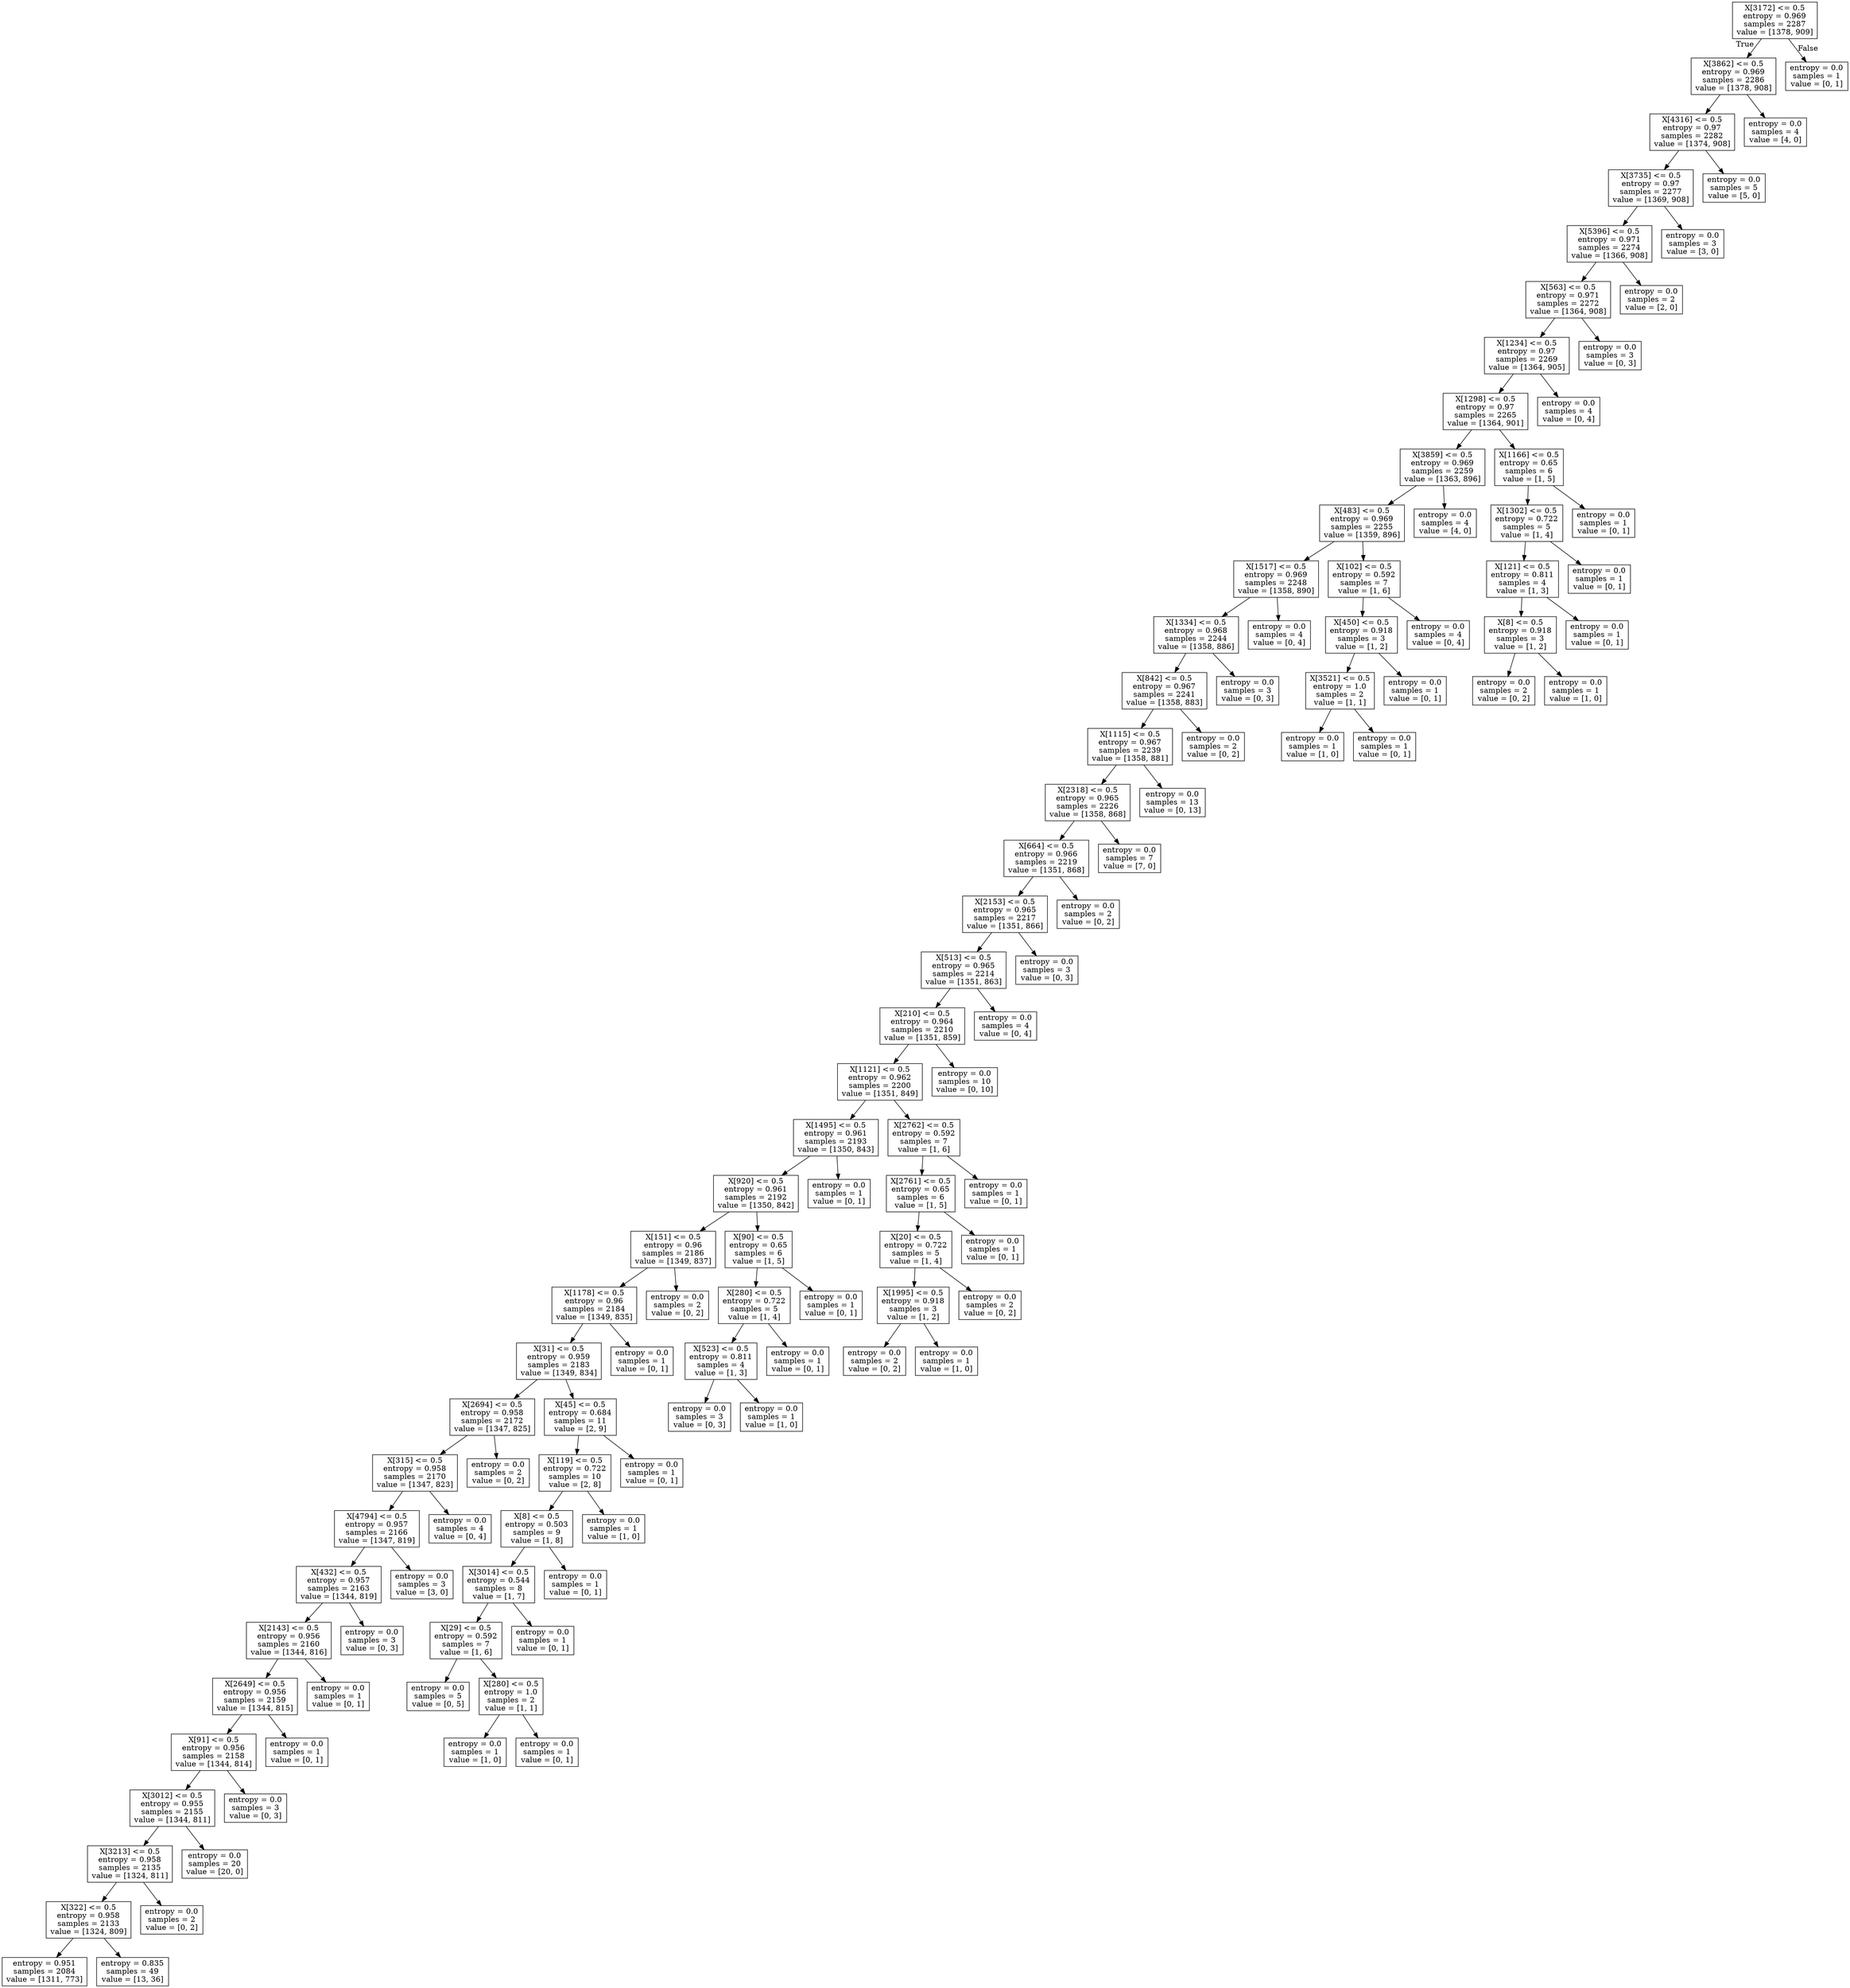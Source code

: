 digraph Tree {
node [shape=box] ;
0 [label="X[3172] <= 0.5\nentropy = 0.969\nsamples = 2287\nvalue = [1378, 909]"] ;
1 [label="X[3862] <= 0.5\nentropy = 0.969\nsamples = 2286\nvalue = [1378, 908]"] ;
0 -> 1 [labeldistance=2.5, labelangle=45, headlabel="True"] ;
2 [label="X[4316] <= 0.5\nentropy = 0.97\nsamples = 2282\nvalue = [1374, 908]"] ;
1 -> 2 ;
3 [label="X[3735] <= 0.5\nentropy = 0.97\nsamples = 2277\nvalue = [1369, 908]"] ;
2 -> 3 ;
4 [label="X[5396] <= 0.5\nentropy = 0.971\nsamples = 2274\nvalue = [1366, 908]"] ;
3 -> 4 ;
5 [label="X[563] <= 0.5\nentropy = 0.971\nsamples = 2272\nvalue = [1364, 908]"] ;
4 -> 5 ;
6 [label="X[1234] <= 0.5\nentropy = 0.97\nsamples = 2269\nvalue = [1364, 905]"] ;
5 -> 6 ;
7 [label="X[1298] <= 0.5\nentropy = 0.97\nsamples = 2265\nvalue = [1364, 901]"] ;
6 -> 7 ;
8 [label="X[3859] <= 0.5\nentropy = 0.969\nsamples = 2259\nvalue = [1363, 896]"] ;
7 -> 8 ;
9 [label="X[483] <= 0.5\nentropy = 0.969\nsamples = 2255\nvalue = [1359, 896]"] ;
8 -> 9 ;
10 [label="X[1517] <= 0.5\nentropy = 0.969\nsamples = 2248\nvalue = [1358, 890]"] ;
9 -> 10 ;
11 [label="X[1334] <= 0.5\nentropy = 0.968\nsamples = 2244\nvalue = [1358, 886]"] ;
10 -> 11 ;
12 [label="X[842] <= 0.5\nentropy = 0.967\nsamples = 2241\nvalue = [1358, 883]"] ;
11 -> 12 ;
13 [label="X[1115] <= 0.5\nentropy = 0.967\nsamples = 2239\nvalue = [1358, 881]"] ;
12 -> 13 ;
14 [label="X[2318] <= 0.5\nentropy = 0.965\nsamples = 2226\nvalue = [1358, 868]"] ;
13 -> 14 ;
15 [label="X[664] <= 0.5\nentropy = 0.966\nsamples = 2219\nvalue = [1351, 868]"] ;
14 -> 15 ;
16 [label="X[2153] <= 0.5\nentropy = 0.965\nsamples = 2217\nvalue = [1351, 866]"] ;
15 -> 16 ;
17 [label="X[513] <= 0.5\nentropy = 0.965\nsamples = 2214\nvalue = [1351, 863]"] ;
16 -> 17 ;
18 [label="X[210] <= 0.5\nentropy = 0.964\nsamples = 2210\nvalue = [1351, 859]"] ;
17 -> 18 ;
19 [label="X[1121] <= 0.5\nentropy = 0.962\nsamples = 2200\nvalue = [1351, 849]"] ;
18 -> 19 ;
20 [label="X[1495] <= 0.5\nentropy = 0.961\nsamples = 2193\nvalue = [1350, 843]"] ;
19 -> 20 ;
21 [label="X[920] <= 0.5\nentropy = 0.961\nsamples = 2192\nvalue = [1350, 842]"] ;
20 -> 21 ;
22 [label="X[151] <= 0.5\nentropy = 0.96\nsamples = 2186\nvalue = [1349, 837]"] ;
21 -> 22 ;
23 [label="X[1178] <= 0.5\nentropy = 0.96\nsamples = 2184\nvalue = [1349, 835]"] ;
22 -> 23 ;
24 [label="X[31] <= 0.5\nentropy = 0.959\nsamples = 2183\nvalue = [1349, 834]"] ;
23 -> 24 ;
25 [label="X[2694] <= 0.5\nentropy = 0.958\nsamples = 2172\nvalue = [1347, 825]"] ;
24 -> 25 ;
26 [label="X[315] <= 0.5\nentropy = 0.958\nsamples = 2170\nvalue = [1347, 823]"] ;
25 -> 26 ;
27 [label="X[4794] <= 0.5\nentropy = 0.957\nsamples = 2166\nvalue = [1347, 819]"] ;
26 -> 27 ;
28 [label="X[432] <= 0.5\nentropy = 0.957\nsamples = 2163\nvalue = [1344, 819]"] ;
27 -> 28 ;
29 [label="X[2143] <= 0.5\nentropy = 0.956\nsamples = 2160\nvalue = [1344, 816]"] ;
28 -> 29 ;
30 [label="X[2649] <= 0.5\nentropy = 0.956\nsamples = 2159\nvalue = [1344, 815]"] ;
29 -> 30 ;
31 [label="X[91] <= 0.5\nentropy = 0.956\nsamples = 2158\nvalue = [1344, 814]"] ;
30 -> 31 ;
32 [label="X[3012] <= 0.5\nentropy = 0.955\nsamples = 2155\nvalue = [1344, 811]"] ;
31 -> 32 ;
33 [label="X[3213] <= 0.5\nentropy = 0.958\nsamples = 2135\nvalue = [1324, 811]"] ;
32 -> 33 ;
34 [label="X[322] <= 0.5\nentropy = 0.958\nsamples = 2133\nvalue = [1324, 809]"] ;
33 -> 34 ;
35 [label="entropy = 0.951\nsamples = 2084\nvalue = [1311, 773]"] ;
34 -> 35 ;
36 [label="entropy = 0.835\nsamples = 49\nvalue = [13, 36]"] ;
34 -> 36 ;
37 [label="entropy = 0.0\nsamples = 2\nvalue = [0, 2]"] ;
33 -> 37 ;
38 [label="entropy = 0.0\nsamples = 20\nvalue = [20, 0]"] ;
32 -> 38 ;
39 [label="entropy = 0.0\nsamples = 3\nvalue = [0, 3]"] ;
31 -> 39 ;
40 [label="entropy = 0.0\nsamples = 1\nvalue = [0, 1]"] ;
30 -> 40 ;
41 [label="entropy = 0.0\nsamples = 1\nvalue = [0, 1]"] ;
29 -> 41 ;
42 [label="entropy = 0.0\nsamples = 3\nvalue = [0, 3]"] ;
28 -> 42 ;
43 [label="entropy = 0.0\nsamples = 3\nvalue = [3, 0]"] ;
27 -> 43 ;
44 [label="entropy = 0.0\nsamples = 4\nvalue = [0, 4]"] ;
26 -> 44 ;
45 [label="entropy = 0.0\nsamples = 2\nvalue = [0, 2]"] ;
25 -> 45 ;
46 [label="X[45] <= 0.5\nentropy = 0.684\nsamples = 11\nvalue = [2, 9]"] ;
24 -> 46 ;
47 [label="X[119] <= 0.5\nentropy = 0.722\nsamples = 10\nvalue = [2, 8]"] ;
46 -> 47 ;
48 [label="X[8] <= 0.5\nentropy = 0.503\nsamples = 9\nvalue = [1, 8]"] ;
47 -> 48 ;
49 [label="X[3014] <= 0.5\nentropy = 0.544\nsamples = 8\nvalue = [1, 7]"] ;
48 -> 49 ;
50 [label="X[29] <= 0.5\nentropy = 0.592\nsamples = 7\nvalue = [1, 6]"] ;
49 -> 50 ;
51 [label="entropy = 0.0\nsamples = 5\nvalue = [0, 5]"] ;
50 -> 51 ;
52 [label="X[280] <= 0.5\nentropy = 1.0\nsamples = 2\nvalue = [1, 1]"] ;
50 -> 52 ;
53 [label="entropy = 0.0\nsamples = 1\nvalue = [1, 0]"] ;
52 -> 53 ;
54 [label="entropy = 0.0\nsamples = 1\nvalue = [0, 1]"] ;
52 -> 54 ;
55 [label="entropy = 0.0\nsamples = 1\nvalue = [0, 1]"] ;
49 -> 55 ;
56 [label="entropy = 0.0\nsamples = 1\nvalue = [0, 1]"] ;
48 -> 56 ;
57 [label="entropy = 0.0\nsamples = 1\nvalue = [1, 0]"] ;
47 -> 57 ;
58 [label="entropy = 0.0\nsamples = 1\nvalue = [0, 1]"] ;
46 -> 58 ;
59 [label="entropy = 0.0\nsamples = 1\nvalue = [0, 1]"] ;
23 -> 59 ;
60 [label="entropy = 0.0\nsamples = 2\nvalue = [0, 2]"] ;
22 -> 60 ;
61 [label="X[90] <= 0.5\nentropy = 0.65\nsamples = 6\nvalue = [1, 5]"] ;
21 -> 61 ;
62 [label="X[280] <= 0.5\nentropy = 0.722\nsamples = 5\nvalue = [1, 4]"] ;
61 -> 62 ;
63 [label="X[523] <= 0.5\nentropy = 0.811\nsamples = 4\nvalue = [1, 3]"] ;
62 -> 63 ;
64 [label="entropy = 0.0\nsamples = 3\nvalue = [0, 3]"] ;
63 -> 64 ;
65 [label="entropy = 0.0\nsamples = 1\nvalue = [1, 0]"] ;
63 -> 65 ;
66 [label="entropy = 0.0\nsamples = 1\nvalue = [0, 1]"] ;
62 -> 66 ;
67 [label="entropy = 0.0\nsamples = 1\nvalue = [0, 1]"] ;
61 -> 67 ;
68 [label="entropy = 0.0\nsamples = 1\nvalue = [0, 1]"] ;
20 -> 68 ;
69 [label="X[2762] <= 0.5\nentropy = 0.592\nsamples = 7\nvalue = [1, 6]"] ;
19 -> 69 ;
70 [label="X[2761] <= 0.5\nentropy = 0.65\nsamples = 6\nvalue = [1, 5]"] ;
69 -> 70 ;
71 [label="X[20] <= 0.5\nentropy = 0.722\nsamples = 5\nvalue = [1, 4]"] ;
70 -> 71 ;
72 [label="X[1995] <= 0.5\nentropy = 0.918\nsamples = 3\nvalue = [1, 2]"] ;
71 -> 72 ;
73 [label="entropy = 0.0\nsamples = 2\nvalue = [0, 2]"] ;
72 -> 73 ;
74 [label="entropy = 0.0\nsamples = 1\nvalue = [1, 0]"] ;
72 -> 74 ;
75 [label="entropy = 0.0\nsamples = 2\nvalue = [0, 2]"] ;
71 -> 75 ;
76 [label="entropy = 0.0\nsamples = 1\nvalue = [0, 1]"] ;
70 -> 76 ;
77 [label="entropy = 0.0\nsamples = 1\nvalue = [0, 1]"] ;
69 -> 77 ;
78 [label="entropy = 0.0\nsamples = 10\nvalue = [0, 10]"] ;
18 -> 78 ;
79 [label="entropy = 0.0\nsamples = 4\nvalue = [0, 4]"] ;
17 -> 79 ;
80 [label="entropy = 0.0\nsamples = 3\nvalue = [0, 3]"] ;
16 -> 80 ;
81 [label="entropy = 0.0\nsamples = 2\nvalue = [0, 2]"] ;
15 -> 81 ;
82 [label="entropy = 0.0\nsamples = 7\nvalue = [7, 0]"] ;
14 -> 82 ;
83 [label="entropy = 0.0\nsamples = 13\nvalue = [0, 13]"] ;
13 -> 83 ;
84 [label="entropy = 0.0\nsamples = 2\nvalue = [0, 2]"] ;
12 -> 84 ;
85 [label="entropy = 0.0\nsamples = 3\nvalue = [0, 3]"] ;
11 -> 85 ;
86 [label="entropy = 0.0\nsamples = 4\nvalue = [0, 4]"] ;
10 -> 86 ;
87 [label="X[102] <= 0.5\nentropy = 0.592\nsamples = 7\nvalue = [1, 6]"] ;
9 -> 87 ;
88 [label="X[450] <= 0.5\nentropy = 0.918\nsamples = 3\nvalue = [1, 2]"] ;
87 -> 88 ;
89 [label="X[3521] <= 0.5\nentropy = 1.0\nsamples = 2\nvalue = [1, 1]"] ;
88 -> 89 ;
90 [label="entropy = 0.0\nsamples = 1\nvalue = [1, 0]"] ;
89 -> 90 ;
91 [label="entropy = 0.0\nsamples = 1\nvalue = [0, 1]"] ;
89 -> 91 ;
92 [label="entropy = 0.0\nsamples = 1\nvalue = [0, 1]"] ;
88 -> 92 ;
93 [label="entropy = 0.0\nsamples = 4\nvalue = [0, 4]"] ;
87 -> 93 ;
94 [label="entropy = 0.0\nsamples = 4\nvalue = [4, 0]"] ;
8 -> 94 ;
95 [label="X[1166] <= 0.5\nentropy = 0.65\nsamples = 6\nvalue = [1, 5]"] ;
7 -> 95 ;
96 [label="X[1302] <= 0.5\nentropy = 0.722\nsamples = 5\nvalue = [1, 4]"] ;
95 -> 96 ;
97 [label="X[121] <= 0.5\nentropy = 0.811\nsamples = 4\nvalue = [1, 3]"] ;
96 -> 97 ;
98 [label="X[8] <= 0.5\nentropy = 0.918\nsamples = 3\nvalue = [1, 2]"] ;
97 -> 98 ;
99 [label="entropy = 0.0\nsamples = 2\nvalue = [0, 2]"] ;
98 -> 99 ;
100 [label="entropy = 0.0\nsamples = 1\nvalue = [1, 0]"] ;
98 -> 100 ;
101 [label="entropy = 0.0\nsamples = 1\nvalue = [0, 1]"] ;
97 -> 101 ;
102 [label="entropy = 0.0\nsamples = 1\nvalue = [0, 1]"] ;
96 -> 102 ;
103 [label="entropy = 0.0\nsamples = 1\nvalue = [0, 1]"] ;
95 -> 103 ;
104 [label="entropy = 0.0\nsamples = 4\nvalue = [0, 4]"] ;
6 -> 104 ;
105 [label="entropy = 0.0\nsamples = 3\nvalue = [0, 3]"] ;
5 -> 105 ;
106 [label="entropy = 0.0\nsamples = 2\nvalue = [2, 0]"] ;
4 -> 106 ;
107 [label="entropy = 0.0\nsamples = 3\nvalue = [3, 0]"] ;
3 -> 107 ;
108 [label="entropy = 0.0\nsamples = 5\nvalue = [5, 0]"] ;
2 -> 108 ;
109 [label="entropy = 0.0\nsamples = 4\nvalue = [4, 0]"] ;
1 -> 109 ;
110 [label="entropy = 0.0\nsamples = 1\nvalue = [0, 1]"] ;
0 -> 110 [labeldistance=2.5, labelangle=-45, headlabel="False"] ;
}